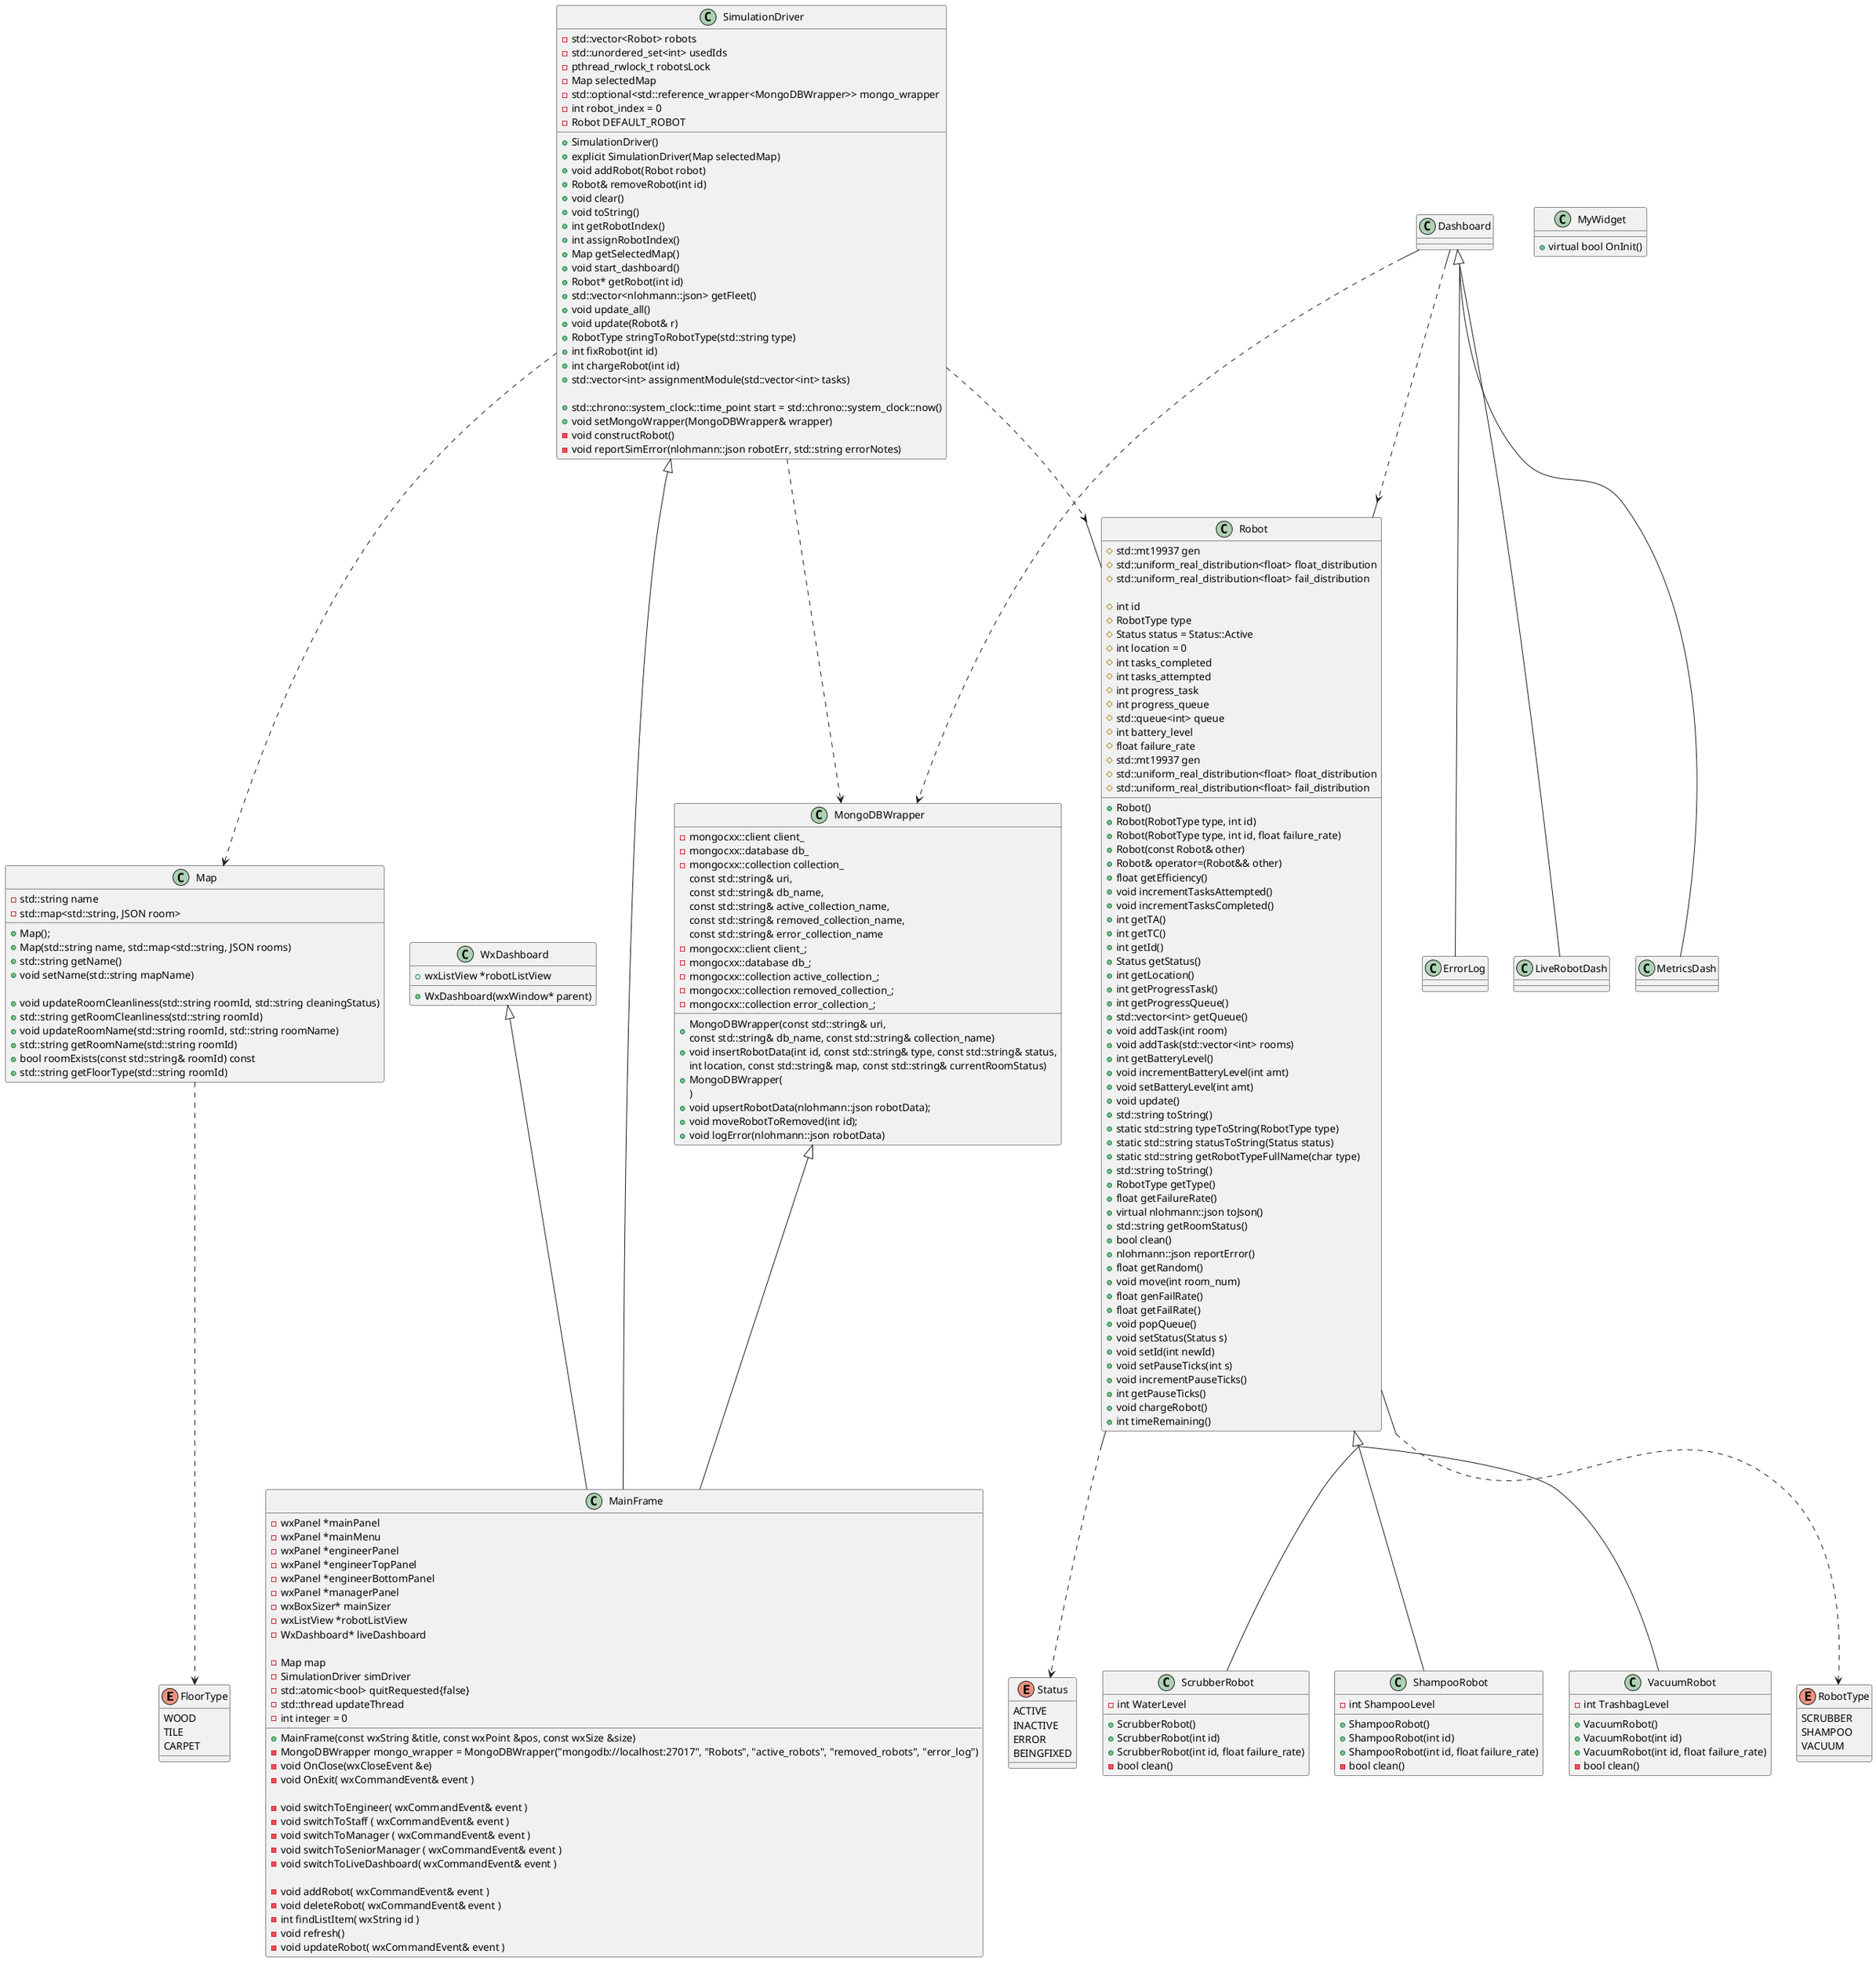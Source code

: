 ' @startuml class_diagram
' skinparam groupInheritance 3



' class Dashboard{
'     +Dashboard()                  
'     +Dashboard(Robot robot)
'     +Dashboard(std::vector<Robot> robots) 
'     +void create_chart(std::vector<Robot> robots, std::string data_name) const
'     +std::string get_feedback() const
'     -std::vector<Robot> robots
' }

' class ErrorLog {
'     +ErrorLog(Robot robot) 
'     +ErrorLog(std::vector<Robot> robots) 
'     -std::string description 
'     -int timpestamp 
' }

' class LiveRobotDash{
'     +LiveRobotDash(Robot robot)
'     -Status status 
'     -Map curr_map 
'     -int location 
'     -int progress_task 
'     -int progress_queue 
'     -int queue_length 
' }

' class MetricsDash{
'     +MetricsDash(Robot robot) 
'     +MetricsDash(std::vector<Robot> robot) 
'     -float efficiency 
'     -float erroWr_rate 
'     -int runtime 
' }

' enum FloorType{
'     WOOD
'     TILE
'     CARPET
' }

' enum RobotType{
'     SCRUBBER
'     SHAMPOO
'     VACUUM
' }

' enum Status{
'     ACTIVE
'     INACTIVE
'     ERROR
' }

' class Map{
'     +std::string name   
'     +std::map<std::string, JSON room>

'     - Map();
'     -Map(std::string name, std::map<std::string, JSON rooms)
'     -std::string getName() { return name; }
'     -void setName(std::string mapName) { name = mapName; }

'     -void updateRoomCleanliness(std::string roomId, std::string cleaningStatus)
'     -std::string getRoomCleanliness(std::string roomId) { return rooms[roomId][1]; }
'     -void updateRoomName(std::string roomId, std::string roomName)
'     -std::string getRoomName(std::string roomId) { return rooms[roomId][0]; }
' }

' class Robot{
'     +Robot() 
'         ' +Robot(RobotType type, int id) 
'         +Robot(RobotType type, int id, Map currentMap) 
'         +Robot(RobotType type, int id, Map& currentMap, float failure_rate)
'         +Robot(const Robot& other)
'         +Robot& operator=(Robot&& other)
'         +float getEfficiency() 
'         +int getId() 
'         +Status getStatus() 
'         +int getLocation() 
'         +int getProgressTask() 
'         +int getProgressQueue() 
'         +std::vector<int> getQueue() 
'         +int getBatteryLevel() 
'         +void update()  
'         +std::string toString() 
'         +Map& getMap()
'         +std::string getMapName() 
'         +RobotType getType() { return type  }
'         +std::string getRoomStatus() 
'         -bool clean()     
'         -void reportError()  
'         -float getRandom()   
'         -void move(int room_num) 

'         #std::mt19937 gen
'         #std::uniform_real_distribution<float> float_distribution
'         #std::uniform_real_distribution<float> fail_distribution

'         #int id
'         #RobotType type
'         #Status status = Status::Active
'         #int location = 0
'         #int tasks_completed
'         #int tasks_attempted
'         #int progress_task
'         #int progress_queue
'         #std::queue<int> queue
'         #int battery_level
'         #Map currentMap
' }

' Robot ..> RobotType
' Robot ..> Status

' class ScrubberRobot{
'     +ScrubberRobot() 
'     +ScrubberRobot(int id) 
'     +ScrubberRobot(int id, Map currentMap) 
'     -int WaterLevel 
'     -bool clean() 
' }


' class ShampooRobot{
'     +ShampooRobot()  
'     +ShampooRobot(int id)  
'     +ShampooRobot(int id, Map currentMap)  
'     -int ShampooLevel  
'     -bool clean()  
' }

' class VacuumRobot{
'     +VacuumRobot()  
'     +VacuumRobot(int id, Map currentMap)  
'     +VacuumRobot(int id)  
'     -int TrashbagLevel  
'     -bool clean()   
' }

' Robot <|-- ScrubberRobot
' Robot <|-- ShampooRobot
' Robot <|-- VacuumRobot


' Dashboard <|-- ErrorLog
' Dashboard <|-- LiveRobotDash
' Dashboard <|-- MetricsDash

' Dashboard ..> MongoDBWrapper
' Dashboard ..> Robot
' Robot ..> Map
' Map ..> FloorType
' class MongoDBWrapper{
'     +MongoDBWrapper(const std::string& uri, \nconst std::string& db_name, const std::string& collection_name)   
'     +void insertRobotData(int id, const std::string& type, const std::string& status, 
'                          int location, const std::string& map, const std::string& currentRoomStatus)   

'     -mongocxx::client client_   
'     -mongocxx::database db_   
'     -mongocxx::collection collection_   
' }

' class AssignmentModule{
'     -Map curr_map
'     -long time
'     -void close()
'     +boolean assign(std::vector<Robot> fleet, std::vector<int> rooms)
'     - Calendar calendar
'     - SimulationDriver sd


' }

' AssignmentModule ..> Robot
' AssignmentModule ..> SimulationDriver
' SimulationDriver ..> MongoDBWrapper

' class SimulationDriver{
'         +SimulationDriver()
'         +explicit SimulationDriver(std::vector<Robot> robots)
'         +explicit SimulationDriver(Map selectedMap)
'         +explicit SimulationDriver(std::vector<Robot> robots, Map selectedMap)
'         +void addRobot(Robot robot)
'         +Robot removeRobot(int id)
'         +void clear()
'         +void toString()
'         +int getRobotIndex() { return robot_index; }
'         +int assignRobotIndex()
'         +Map getSelectedMap() { return selectedMap; }
'         +void start_dashboard()
'         +Robot* getRobot(int id)
'         +std::vector<Robot> getFleet()

'         -std::vector<Robot> robots
'         -Map selectedMap
'         -int robot_index = 0
' }

' class Main{
'     + string staff_type
'     -open_dashboard(string staff_type)
'     -open_module(string staff_type)
' }

' Main ..> Dashboard
' Main ..> AssignmentModule
' SimulationDriver ..> Robot


@startuml class_diagram
skinparam groupInheritance 3


enum FloorType{
    WOOD
    TILE
    CARPET
}

enum RobotType{
    SCRUBBER
    SHAMPOO
    VACUUM
}

enum Status{
    ACTIVE
    INACTIVE
    ERROR
    BEINGFIXED
}

class Map{
    -std::string name   
    -std::map<std::string, JSON room>

    +Map();
    +Map(std::string name, std::map<std::string, JSON rooms)
    +std::string getName()
    +void setName(std::string mapName)

    +void updateRoomCleanliness(std::string roomId, std::string cleaningStatus)
    +std::string getRoomCleanliness(std::string roomId)
    +void updateRoomName(std::string roomId, std::string roomName)
    +std::string getRoomName(std::string roomId)
    +bool roomExists(const std::string& roomId) const
    +std::string getFloorType(std::string roomId) 

}

class Robot{
    +Robot() 
        +Robot(RobotType type, int id) 
        +Robot(RobotType type, int id, float failure_rate)
        +Robot(const Robot& other)
        +Robot& operator=(Robot&& other)
        +float getEfficiency() 
        +void incrementTasksAttempted()
        +void incrementTasksCompleted()
        +int getTA() 
        +int getTC() 
        +int getId() 
        +Status getStatus() 
        +int getLocation() 
        +int getProgressTask() 
        +int getProgressQueue() 
        +std::vector<int> getQueue() 
        +void addTask(int room)
        +void addTask(std::vector<int> rooms)
        +int getBatteryLevel() 
        +void incrementBatteryLevel(int amt)
        +void setBatteryLevel(int amt)
        +void update()  
        +std::string toString() 
        +static std::string typeToString(RobotType type)
        +static std::string statusToString(Status status)
        +static std::string getRobotTypeFullName(char type)
        +std::string toString()
        +RobotType getType()
        +float getFailureRate()
        +virtual nlohmann::json toJson()
        +std::string getRoomStatus() 
        +bool clean()     
        +nlohmann::json reportError()  
        +float getRandom()   
        +void move(int room_num) 
        +float genFailRate()
        +float getFailRate() 
        +void popQueue()
        +void setStatus(Status s)
        +void setId(int newId)
        +void setPauseTicks(int s)
        +void incrementPauseTicks() 
        +int getPauseTicks()
        +void chargeRobot()
        +int timeRemaining() 
        #std::mt19937 gen
        #std::uniform_real_distribution<float> float_distribution
        #std::uniform_real_distribution<float> fail_distribution

        #int id
        #RobotType type
        #Status status = Status::Active
        #int location = 0
        #int tasks_completed
        #int tasks_attempted
        #int progress_task
        #int progress_queue
        #std::queue<int> queue
        #int battery_level
        #float failure_rate
        #std::mt19937 gen
        #std::uniform_real_distribution<float> float_distribution
        #std::uniform_real_distribution<float> fail_distribution
}

Robot ..> RobotType
Robot ..> Status

class ScrubberRobot{
    +ScrubberRobot() 
    +ScrubberRobot(int id) 
    +ScrubberRobot(int id, float failure_rate) 
    -int WaterLevel 
    -bool clean() 
}


class ShampooRobot{
    +ShampooRobot()  
    +ShampooRobot(int id)  
    +ShampooRobot(int id, float failure_rate)  
    -int ShampooLevel  
    -bool clean()  
}

class VacuumRobot{
    +VacuumRobot()  
    +VacuumRobot(int id)  
    +VacuumRobot(int id, float failure_rate)  
    -int TrashbagLevel  
    -bool clean()   
}

Robot <|-- ScrubberRobot
Robot <|-- ShampooRobot
Robot <|-- VacuumRobot


Dashboard <|-- ErrorLog
Dashboard <|-- LiveRobotDash
Dashboard <|-- MetricsDash

Dashboard ..> MongoDBWrapper
Dashboard ..> Robot
SimulationDriver ..> Map
Map ..> FloorType
class MongoDBWrapper{
    +MongoDBWrapper(const std::string& uri, \nconst std::string& db_name, const std::string& collection_name)   
    +void insertRobotData(int id, const std::string& type, const std::string& status, 
                         int location, const std::string& map, const std::string& currentRoomStatus)   

    -mongocxx::client client_   
    -mongocxx::database db_   
    -mongocxx::collection collection_   
}

' class AssignmentModule{
'     -Map curr_map
'     -long time
'     -void close()
'     +boolean assign(std::vector<Robot> fleet, std::vector<int> rooms)
'     - Calendar calendar
'     - SimulationDriver sd


' }

' AssignmentModule ..> Robot
' AssignmentModule ..> SimulationDriver
SimulationDriver ..> MongoDBWrapper

class SimulationDriver{
        +SimulationDriver()
        +explicit SimulationDriver(Map selectedMap)
        +void addRobot(Robot robot)
        +Robot& removeRobot(int id)
        +void clear()
        +void toString()
        +int getRobotIndex() 
        +int assignRobotIndex()
        +Map getSelectedMap() 
        +void start_dashboard()
        +Robot* getRobot(int id)
        +std::vector<nlohmann::json> getFleet()
        +void update_all()
        +void update(Robot& r)
        +RobotType stringToRobotType(std::string type)
        +int fixRobot(int id)
        +int chargeRobot(int id)
        +std::vector<int> assignmentModule(std::vector<int> tasks)

        +std::chrono::system_clock::time_point start = std::chrono::system_clock::now()
        +void setMongoWrapper(MongoDBWrapper& wrapper)


        -std::vector<Robot> robots
        -std::unordered_set<int> usedIds
        -pthread_rwlock_t robotsLock
        -Map selectedMap
        -std::optional<std::reference_wrapper<MongoDBWrapper>> mongo_wrapper
        -int robot_index = 0
        -Robot DEFAULT_ROBOT
        -void constructRobot()
        -void reportSimError(nlohmann::json robotErr, std::string errorNotes)
}

SimulationDriver ..> Robot

class WxDashboard{
    +WxDashboard(wxWindow* parent)
    +wxListView *robotListView
}

class MyWidget{
    +virtual bool OnInit()
}

WxDashboard <|-- MainFrame
MongoDBWrapper <|-- MainFrame
SimulationDriver <|-- MainFrame


class MainFrame{
    +MainFrame(const wxString &title, const wxPoint &pos, const wxSize &size)
    -wxPanel *mainPanel
    -wxPanel *mainMenu
    -wxPanel *engineerPanel
    -wxPanel *engineerTopPanel
    -wxPanel *engineerBottomPanel
    -wxPanel *managerPanel
    -wxBoxSizer* mainSizer
    -wxListView *robotListView
    -WxDashboard* liveDashboard

    -Map map
    -MongoDBWrapper mongo_wrapper = MongoDBWrapper("mongodb://localhost:27017", "Robots", "active_robots", "removed_robots", "error_log")
    -SimulationDriver simDriver
    -std::atomic<bool> quitRequested{false}
    -std::thread updateThread
    -int integer = 0

    -void OnClose(wxCloseEvent &e)
    -void OnExit( wxCommandEvent& event )
    
    -void switchToEngineer( wxCommandEvent& event )
    -void switchToStaff ( wxCommandEvent& event )
    -void switchToManager ( wxCommandEvent& event )
    -void switchToSeniorManager ( wxCommandEvent& event )
    -void switchToLiveDashboard( wxCommandEvent& event )
    
    -void addRobot( wxCommandEvent& event )
    -void deleteRobot( wxCommandEvent& event )
    -int findListItem( wxString id )
    -void refresh()
    -void updateRobot( wxCommandEvent& event )
}

class MongoDBWrapper{
    +MongoDBWrapper(
            const std::string& uri, 
            const std::string& db_name, 
            const std::string& active_collection_name, 
            const std::string& removed_collection_name,
            const std::string& error_collection_name
    )
    +void upsertRobotData(nlohmann::json robotData);
    +void moveRobotToRemoved(int id);
    +void logError(nlohmann::json robotData)
    -mongocxx::client client_;
    -mongocxx::database db_;
    -mongocxx::collection active_collection_;
    -mongocxx::collection removed_collection_;
    -mongocxx::collection error_collection_;

}
